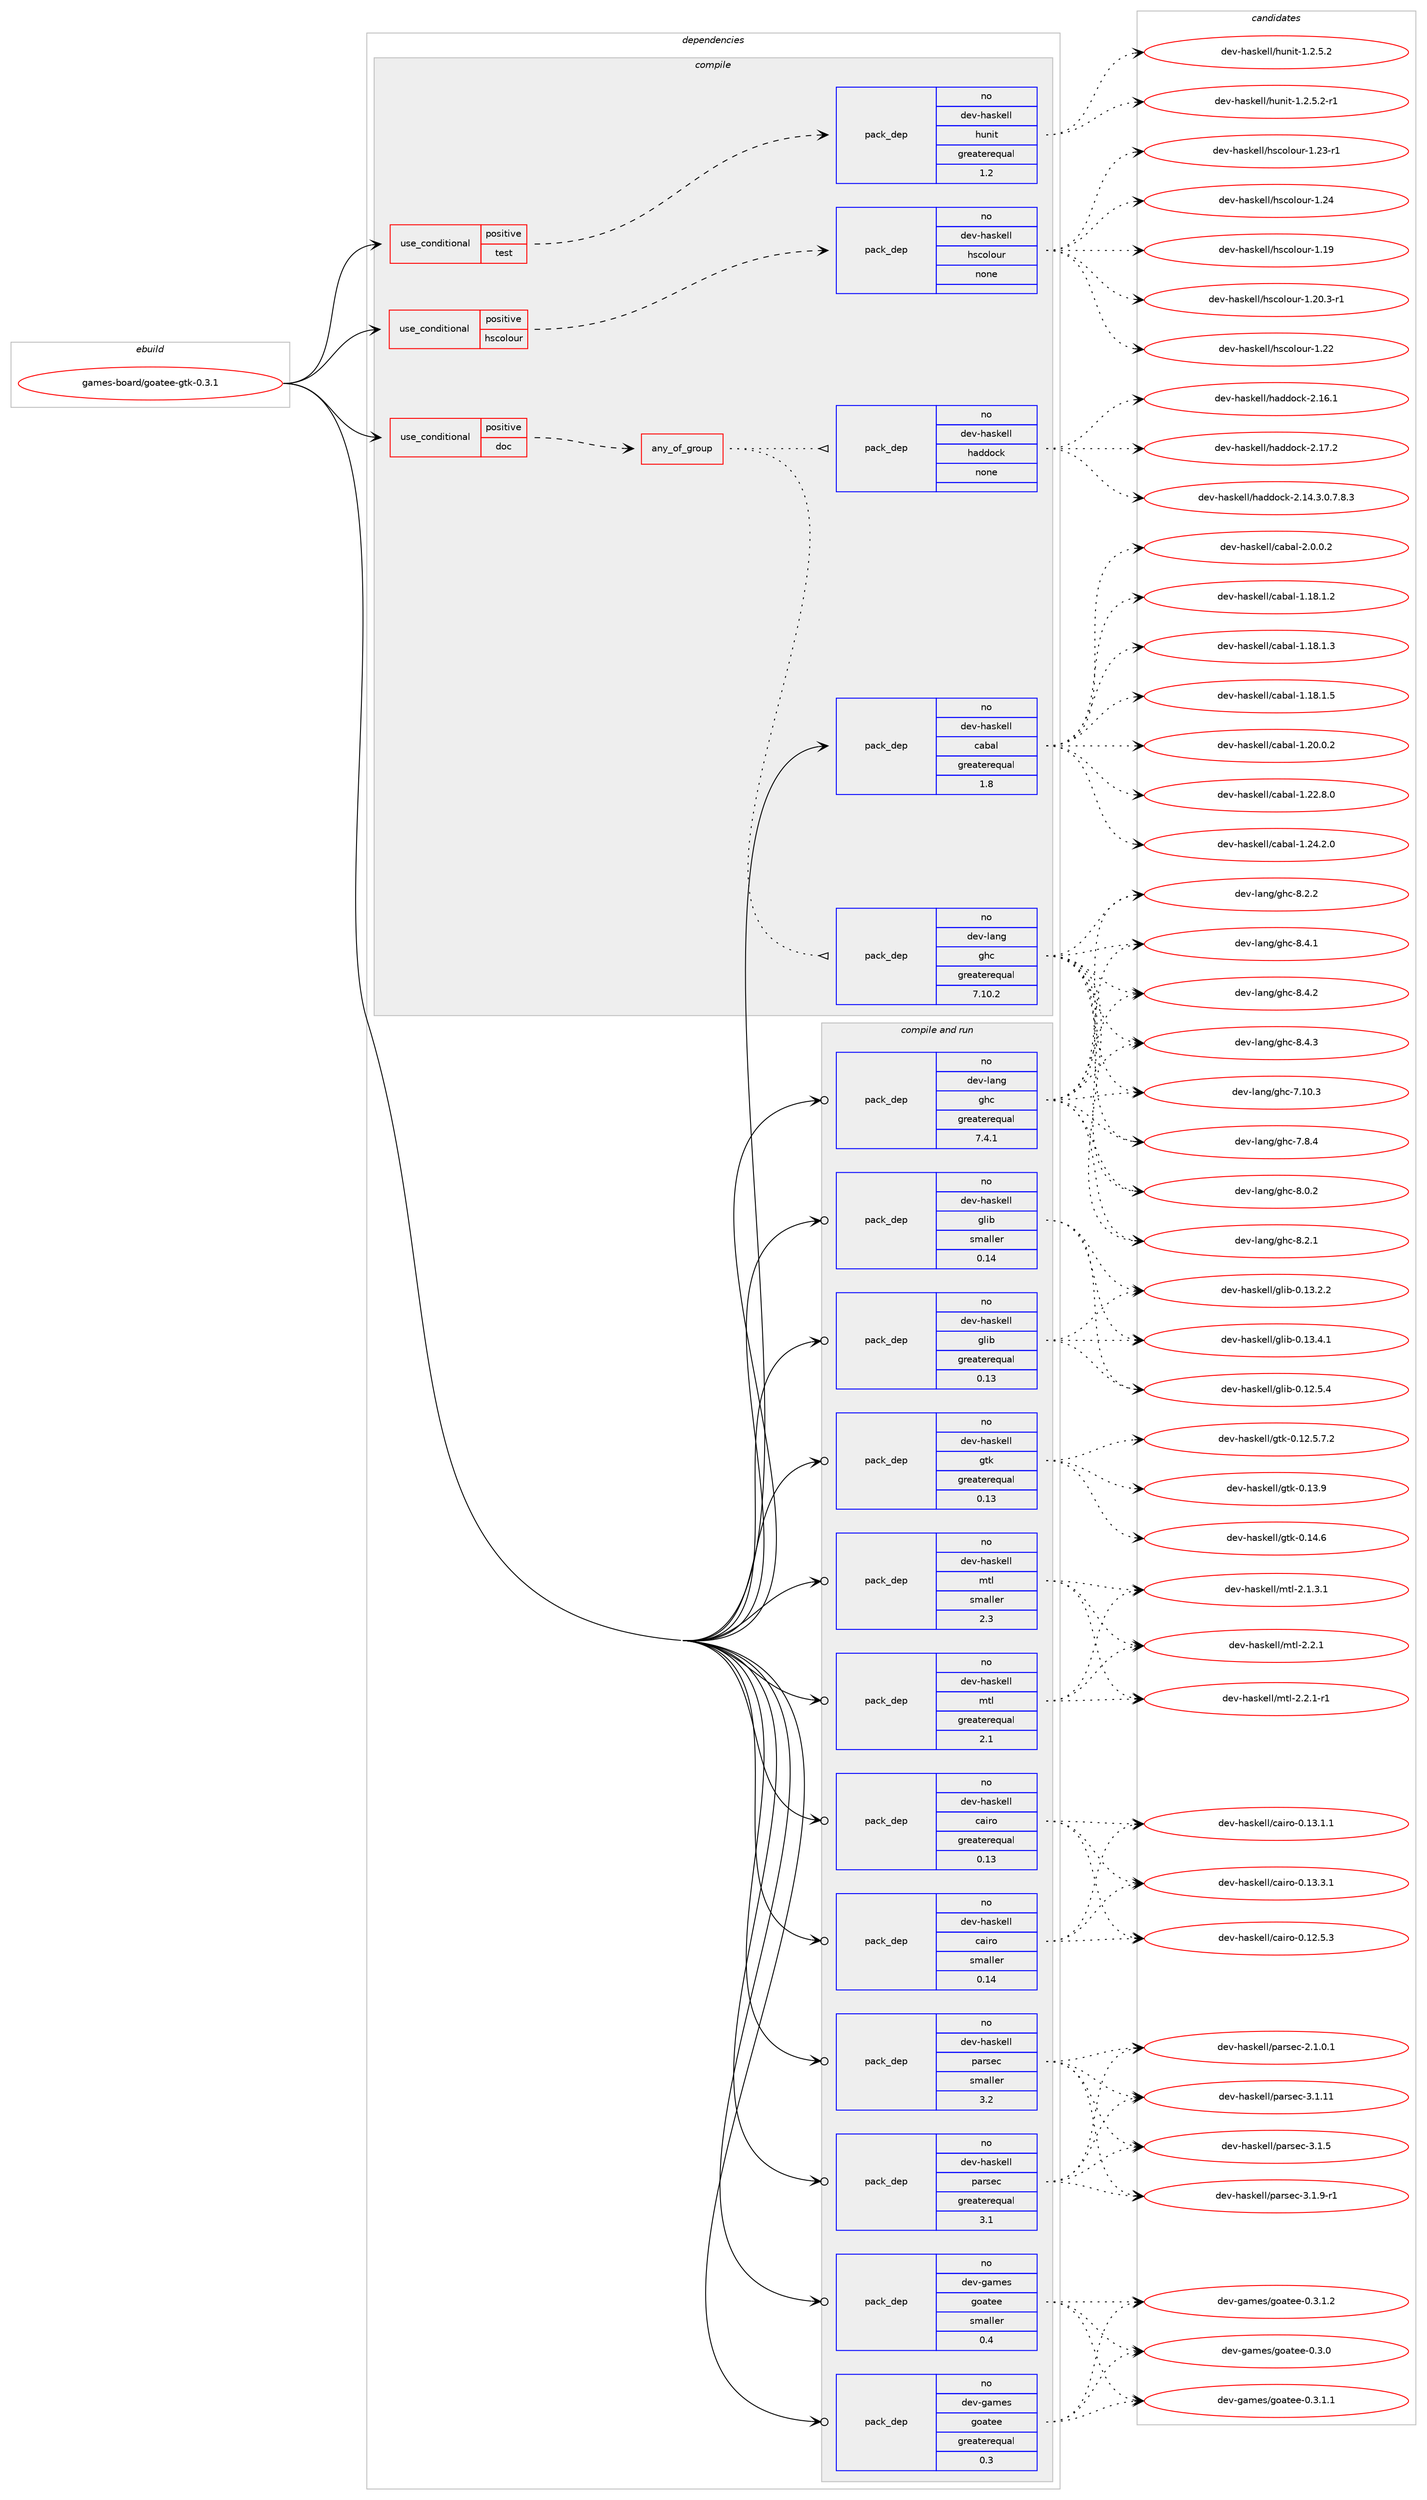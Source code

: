 digraph prolog {

# *************
# Graph options
# *************

newrank=true;
concentrate=true;
compound=true;
graph [rankdir=LR,fontname=Helvetica,fontsize=10,ranksep=1.5];#, ranksep=2.5, nodesep=0.2];
edge  [arrowhead=vee];
node  [fontname=Helvetica,fontsize=10];

# **********
# The ebuild
# **********

subgraph cluster_leftcol {
color=gray;
rank=same;
label=<<i>ebuild</i>>;
id [label="games-board/goatee-gtk-0.3.1", color=red, width=4, href="../games-board/goatee-gtk-0.3.1.svg"];
}

# ****************
# The dependencies
# ****************

subgraph cluster_midcol {
color=gray;
label=<<i>dependencies</i>>;
subgraph cluster_compile {
fillcolor="#eeeeee";
style=filled;
label=<<i>compile</i>>;
subgraph cond426142 {
dependency1555131 [label=<<TABLE BORDER="0" CELLBORDER="1" CELLSPACING="0" CELLPADDING="4"><TR><TD ROWSPAN="3" CELLPADDING="10">use_conditional</TD></TR><TR><TD>positive</TD></TR><TR><TD>doc</TD></TR></TABLE>>, shape=none, color=red];
subgraph any23235 {
dependency1555132 [label=<<TABLE BORDER="0" CELLBORDER="1" CELLSPACING="0" CELLPADDING="4"><TR><TD CELLPADDING="10">any_of_group</TD></TR></TABLE>>, shape=none, color=red];subgraph pack1105161 {
dependency1555133 [label=<<TABLE BORDER="0" CELLBORDER="1" CELLSPACING="0" CELLPADDING="4" WIDTH="220"><TR><TD ROWSPAN="6" CELLPADDING="30">pack_dep</TD></TR><TR><TD WIDTH="110">no</TD></TR><TR><TD>dev-haskell</TD></TR><TR><TD>haddock</TD></TR><TR><TD>none</TD></TR><TR><TD></TD></TR></TABLE>>, shape=none, color=blue];
}
dependency1555132:e -> dependency1555133:w [weight=20,style="dotted",arrowhead="oinv"];
subgraph pack1105162 {
dependency1555134 [label=<<TABLE BORDER="0" CELLBORDER="1" CELLSPACING="0" CELLPADDING="4" WIDTH="220"><TR><TD ROWSPAN="6" CELLPADDING="30">pack_dep</TD></TR><TR><TD WIDTH="110">no</TD></TR><TR><TD>dev-lang</TD></TR><TR><TD>ghc</TD></TR><TR><TD>greaterequal</TD></TR><TR><TD>7.10.2</TD></TR></TABLE>>, shape=none, color=blue];
}
dependency1555132:e -> dependency1555134:w [weight=20,style="dotted",arrowhead="oinv"];
}
dependency1555131:e -> dependency1555132:w [weight=20,style="dashed",arrowhead="vee"];
}
id:e -> dependency1555131:w [weight=20,style="solid",arrowhead="vee"];
subgraph cond426143 {
dependency1555135 [label=<<TABLE BORDER="0" CELLBORDER="1" CELLSPACING="0" CELLPADDING="4"><TR><TD ROWSPAN="3" CELLPADDING="10">use_conditional</TD></TR><TR><TD>positive</TD></TR><TR><TD>hscolour</TD></TR></TABLE>>, shape=none, color=red];
subgraph pack1105163 {
dependency1555136 [label=<<TABLE BORDER="0" CELLBORDER="1" CELLSPACING="0" CELLPADDING="4" WIDTH="220"><TR><TD ROWSPAN="6" CELLPADDING="30">pack_dep</TD></TR><TR><TD WIDTH="110">no</TD></TR><TR><TD>dev-haskell</TD></TR><TR><TD>hscolour</TD></TR><TR><TD>none</TD></TR><TR><TD></TD></TR></TABLE>>, shape=none, color=blue];
}
dependency1555135:e -> dependency1555136:w [weight=20,style="dashed",arrowhead="vee"];
}
id:e -> dependency1555135:w [weight=20,style="solid",arrowhead="vee"];
subgraph cond426144 {
dependency1555137 [label=<<TABLE BORDER="0" CELLBORDER="1" CELLSPACING="0" CELLPADDING="4"><TR><TD ROWSPAN="3" CELLPADDING="10">use_conditional</TD></TR><TR><TD>positive</TD></TR><TR><TD>test</TD></TR></TABLE>>, shape=none, color=red];
subgraph pack1105164 {
dependency1555138 [label=<<TABLE BORDER="0" CELLBORDER="1" CELLSPACING="0" CELLPADDING="4" WIDTH="220"><TR><TD ROWSPAN="6" CELLPADDING="30">pack_dep</TD></TR><TR><TD WIDTH="110">no</TD></TR><TR><TD>dev-haskell</TD></TR><TR><TD>hunit</TD></TR><TR><TD>greaterequal</TD></TR><TR><TD>1.2</TD></TR></TABLE>>, shape=none, color=blue];
}
dependency1555137:e -> dependency1555138:w [weight=20,style="dashed",arrowhead="vee"];
}
id:e -> dependency1555137:w [weight=20,style="solid",arrowhead="vee"];
subgraph pack1105165 {
dependency1555139 [label=<<TABLE BORDER="0" CELLBORDER="1" CELLSPACING="0" CELLPADDING="4" WIDTH="220"><TR><TD ROWSPAN="6" CELLPADDING="30">pack_dep</TD></TR><TR><TD WIDTH="110">no</TD></TR><TR><TD>dev-haskell</TD></TR><TR><TD>cabal</TD></TR><TR><TD>greaterequal</TD></TR><TR><TD>1.8</TD></TR></TABLE>>, shape=none, color=blue];
}
id:e -> dependency1555139:w [weight=20,style="solid",arrowhead="vee"];
}
subgraph cluster_compileandrun {
fillcolor="#eeeeee";
style=filled;
label=<<i>compile and run</i>>;
subgraph pack1105166 {
dependency1555140 [label=<<TABLE BORDER="0" CELLBORDER="1" CELLSPACING="0" CELLPADDING="4" WIDTH="220"><TR><TD ROWSPAN="6" CELLPADDING="30">pack_dep</TD></TR><TR><TD WIDTH="110">no</TD></TR><TR><TD>dev-games</TD></TR><TR><TD>goatee</TD></TR><TR><TD>greaterequal</TD></TR><TR><TD>0.3</TD></TR></TABLE>>, shape=none, color=blue];
}
id:e -> dependency1555140:w [weight=20,style="solid",arrowhead="odotvee"];
subgraph pack1105167 {
dependency1555141 [label=<<TABLE BORDER="0" CELLBORDER="1" CELLSPACING="0" CELLPADDING="4" WIDTH="220"><TR><TD ROWSPAN="6" CELLPADDING="30">pack_dep</TD></TR><TR><TD WIDTH="110">no</TD></TR><TR><TD>dev-games</TD></TR><TR><TD>goatee</TD></TR><TR><TD>smaller</TD></TR><TR><TD>0.4</TD></TR></TABLE>>, shape=none, color=blue];
}
id:e -> dependency1555141:w [weight=20,style="solid",arrowhead="odotvee"];
subgraph pack1105168 {
dependency1555142 [label=<<TABLE BORDER="0" CELLBORDER="1" CELLSPACING="0" CELLPADDING="4" WIDTH="220"><TR><TD ROWSPAN="6" CELLPADDING="30">pack_dep</TD></TR><TR><TD WIDTH="110">no</TD></TR><TR><TD>dev-haskell</TD></TR><TR><TD>cairo</TD></TR><TR><TD>greaterequal</TD></TR><TR><TD>0.13</TD></TR></TABLE>>, shape=none, color=blue];
}
id:e -> dependency1555142:w [weight=20,style="solid",arrowhead="odotvee"];
subgraph pack1105169 {
dependency1555143 [label=<<TABLE BORDER="0" CELLBORDER="1" CELLSPACING="0" CELLPADDING="4" WIDTH="220"><TR><TD ROWSPAN="6" CELLPADDING="30">pack_dep</TD></TR><TR><TD WIDTH="110">no</TD></TR><TR><TD>dev-haskell</TD></TR><TR><TD>cairo</TD></TR><TR><TD>smaller</TD></TR><TR><TD>0.14</TD></TR></TABLE>>, shape=none, color=blue];
}
id:e -> dependency1555143:w [weight=20,style="solid",arrowhead="odotvee"];
subgraph pack1105170 {
dependency1555144 [label=<<TABLE BORDER="0" CELLBORDER="1" CELLSPACING="0" CELLPADDING="4" WIDTH="220"><TR><TD ROWSPAN="6" CELLPADDING="30">pack_dep</TD></TR><TR><TD WIDTH="110">no</TD></TR><TR><TD>dev-haskell</TD></TR><TR><TD>glib</TD></TR><TR><TD>greaterequal</TD></TR><TR><TD>0.13</TD></TR></TABLE>>, shape=none, color=blue];
}
id:e -> dependency1555144:w [weight=20,style="solid",arrowhead="odotvee"];
subgraph pack1105171 {
dependency1555145 [label=<<TABLE BORDER="0" CELLBORDER="1" CELLSPACING="0" CELLPADDING="4" WIDTH="220"><TR><TD ROWSPAN="6" CELLPADDING="30">pack_dep</TD></TR><TR><TD WIDTH="110">no</TD></TR><TR><TD>dev-haskell</TD></TR><TR><TD>glib</TD></TR><TR><TD>smaller</TD></TR><TR><TD>0.14</TD></TR></TABLE>>, shape=none, color=blue];
}
id:e -> dependency1555145:w [weight=20,style="solid",arrowhead="odotvee"];
subgraph pack1105172 {
dependency1555146 [label=<<TABLE BORDER="0" CELLBORDER="1" CELLSPACING="0" CELLPADDING="4" WIDTH="220"><TR><TD ROWSPAN="6" CELLPADDING="30">pack_dep</TD></TR><TR><TD WIDTH="110">no</TD></TR><TR><TD>dev-haskell</TD></TR><TR><TD>gtk</TD></TR><TR><TD>greaterequal</TD></TR><TR><TD>0.13</TD></TR></TABLE>>, shape=none, color=blue];
}
id:e -> dependency1555146:w [weight=20,style="solid",arrowhead="odotvee"];
subgraph pack1105173 {
dependency1555147 [label=<<TABLE BORDER="0" CELLBORDER="1" CELLSPACING="0" CELLPADDING="4" WIDTH="220"><TR><TD ROWSPAN="6" CELLPADDING="30">pack_dep</TD></TR><TR><TD WIDTH="110">no</TD></TR><TR><TD>dev-haskell</TD></TR><TR><TD>mtl</TD></TR><TR><TD>greaterequal</TD></TR><TR><TD>2.1</TD></TR></TABLE>>, shape=none, color=blue];
}
id:e -> dependency1555147:w [weight=20,style="solid",arrowhead="odotvee"];
subgraph pack1105174 {
dependency1555148 [label=<<TABLE BORDER="0" CELLBORDER="1" CELLSPACING="0" CELLPADDING="4" WIDTH="220"><TR><TD ROWSPAN="6" CELLPADDING="30">pack_dep</TD></TR><TR><TD WIDTH="110">no</TD></TR><TR><TD>dev-haskell</TD></TR><TR><TD>mtl</TD></TR><TR><TD>smaller</TD></TR><TR><TD>2.3</TD></TR></TABLE>>, shape=none, color=blue];
}
id:e -> dependency1555148:w [weight=20,style="solid",arrowhead="odotvee"];
subgraph pack1105175 {
dependency1555149 [label=<<TABLE BORDER="0" CELLBORDER="1" CELLSPACING="0" CELLPADDING="4" WIDTH="220"><TR><TD ROWSPAN="6" CELLPADDING="30">pack_dep</TD></TR><TR><TD WIDTH="110">no</TD></TR><TR><TD>dev-haskell</TD></TR><TR><TD>parsec</TD></TR><TR><TD>greaterequal</TD></TR><TR><TD>3.1</TD></TR></TABLE>>, shape=none, color=blue];
}
id:e -> dependency1555149:w [weight=20,style="solid",arrowhead="odotvee"];
subgraph pack1105176 {
dependency1555150 [label=<<TABLE BORDER="0" CELLBORDER="1" CELLSPACING="0" CELLPADDING="4" WIDTH="220"><TR><TD ROWSPAN="6" CELLPADDING="30">pack_dep</TD></TR><TR><TD WIDTH="110">no</TD></TR><TR><TD>dev-haskell</TD></TR><TR><TD>parsec</TD></TR><TR><TD>smaller</TD></TR><TR><TD>3.2</TD></TR></TABLE>>, shape=none, color=blue];
}
id:e -> dependency1555150:w [weight=20,style="solid",arrowhead="odotvee"];
subgraph pack1105177 {
dependency1555151 [label=<<TABLE BORDER="0" CELLBORDER="1" CELLSPACING="0" CELLPADDING="4" WIDTH="220"><TR><TD ROWSPAN="6" CELLPADDING="30">pack_dep</TD></TR><TR><TD WIDTH="110">no</TD></TR><TR><TD>dev-lang</TD></TR><TR><TD>ghc</TD></TR><TR><TD>greaterequal</TD></TR><TR><TD>7.4.1</TD></TR></TABLE>>, shape=none, color=blue];
}
id:e -> dependency1555151:w [weight=20,style="solid",arrowhead="odotvee"];
}
subgraph cluster_run {
fillcolor="#eeeeee";
style=filled;
label=<<i>run</i>>;
}
}

# **************
# The candidates
# **************

subgraph cluster_choices {
rank=same;
color=gray;
label=<<i>candidates</i>>;

subgraph choice1105161 {
color=black;
nodesep=1;
choice1001011184510497115107101108108471049710010011199107455046495246514648465546564651 [label="dev-haskell/haddock-2.14.3.0.7.8.3", color=red, width=4,href="../dev-haskell/haddock-2.14.3.0.7.8.3.svg"];
choice100101118451049711510710110810847104971001001119910745504649544649 [label="dev-haskell/haddock-2.16.1", color=red, width=4,href="../dev-haskell/haddock-2.16.1.svg"];
choice100101118451049711510710110810847104971001001119910745504649554650 [label="dev-haskell/haddock-2.17.2", color=red, width=4,href="../dev-haskell/haddock-2.17.2.svg"];
dependency1555133:e -> choice1001011184510497115107101108108471049710010011199107455046495246514648465546564651:w [style=dotted,weight="100"];
dependency1555133:e -> choice100101118451049711510710110810847104971001001119910745504649544649:w [style=dotted,weight="100"];
dependency1555133:e -> choice100101118451049711510710110810847104971001001119910745504649554650:w [style=dotted,weight="100"];
}
subgraph choice1105162 {
color=black;
nodesep=1;
choice1001011184510897110103471031049945554649484651 [label="dev-lang/ghc-7.10.3", color=red, width=4,href="../dev-lang/ghc-7.10.3.svg"];
choice10010111845108971101034710310499455546564652 [label="dev-lang/ghc-7.8.4", color=red, width=4,href="../dev-lang/ghc-7.8.4.svg"];
choice10010111845108971101034710310499455646484650 [label="dev-lang/ghc-8.0.2", color=red, width=4,href="../dev-lang/ghc-8.0.2.svg"];
choice10010111845108971101034710310499455646504649 [label="dev-lang/ghc-8.2.1", color=red, width=4,href="../dev-lang/ghc-8.2.1.svg"];
choice10010111845108971101034710310499455646504650 [label="dev-lang/ghc-8.2.2", color=red, width=4,href="../dev-lang/ghc-8.2.2.svg"];
choice10010111845108971101034710310499455646524649 [label="dev-lang/ghc-8.4.1", color=red, width=4,href="../dev-lang/ghc-8.4.1.svg"];
choice10010111845108971101034710310499455646524650 [label="dev-lang/ghc-8.4.2", color=red, width=4,href="../dev-lang/ghc-8.4.2.svg"];
choice10010111845108971101034710310499455646524651 [label="dev-lang/ghc-8.4.3", color=red, width=4,href="../dev-lang/ghc-8.4.3.svg"];
dependency1555134:e -> choice1001011184510897110103471031049945554649484651:w [style=dotted,weight="100"];
dependency1555134:e -> choice10010111845108971101034710310499455546564652:w [style=dotted,weight="100"];
dependency1555134:e -> choice10010111845108971101034710310499455646484650:w [style=dotted,weight="100"];
dependency1555134:e -> choice10010111845108971101034710310499455646504649:w [style=dotted,weight="100"];
dependency1555134:e -> choice10010111845108971101034710310499455646504650:w [style=dotted,weight="100"];
dependency1555134:e -> choice10010111845108971101034710310499455646524649:w [style=dotted,weight="100"];
dependency1555134:e -> choice10010111845108971101034710310499455646524650:w [style=dotted,weight="100"];
dependency1555134:e -> choice10010111845108971101034710310499455646524651:w [style=dotted,weight="100"];
}
subgraph choice1105163 {
color=black;
nodesep=1;
choice100101118451049711510710110810847104115991111081111171144549464957 [label="dev-haskell/hscolour-1.19", color=red, width=4,href="../dev-haskell/hscolour-1.19.svg"];
choice10010111845104971151071011081084710411599111108111117114454946504846514511449 [label="dev-haskell/hscolour-1.20.3-r1", color=red, width=4,href="../dev-haskell/hscolour-1.20.3-r1.svg"];
choice100101118451049711510710110810847104115991111081111171144549465050 [label="dev-haskell/hscolour-1.22", color=red, width=4,href="../dev-haskell/hscolour-1.22.svg"];
choice1001011184510497115107101108108471041159911110811111711445494650514511449 [label="dev-haskell/hscolour-1.23-r1", color=red, width=4,href="../dev-haskell/hscolour-1.23-r1.svg"];
choice100101118451049711510710110810847104115991111081111171144549465052 [label="dev-haskell/hscolour-1.24", color=red, width=4,href="../dev-haskell/hscolour-1.24.svg"];
dependency1555136:e -> choice100101118451049711510710110810847104115991111081111171144549464957:w [style=dotted,weight="100"];
dependency1555136:e -> choice10010111845104971151071011081084710411599111108111117114454946504846514511449:w [style=dotted,weight="100"];
dependency1555136:e -> choice100101118451049711510710110810847104115991111081111171144549465050:w [style=dotted,weight="100"];
dependency1555136:e -> choice1001011184510497115107101108108471041159911110811111711445494650514511449:w [style=dotted,weight="100"];
dependency1555136:e -> choice100101118451049711510710110810847104115991111081111171144549465052:w [style=dotted,weight="100"];
}
subgraph choice1105164 {
color=black;
nodesep=1;
choice1001011184510497115107101108108471041171101051164549465046534650 [label="dev-haskell/hunit-1.2.5.2", color=red, width=4,href="../dev-haskell/hunit-1.2.5.2.svg"];
choice10010111845104971151071011081084710411711010511645494650465346504511449 [label="dev-haskell/hunit-1.2.5.2-r1", color=red, width=4,href="../dev-haskell/hunit-1.2.5.2-r1.svg"];
dependency1555138:e -> choice1001011184510497115107101108108471041171101051164549465046534650:w [style=dotted,weight="100"];
dependency1555138:e -> choice10010111845104971151071011081084710411711010511645494650465346504511449:w [style=dotted,weight="100"];
}
subgraph choice1105165 {
color=black;
nodesep=1;
choice10010111845104971151071011081084799979897108454946495646494650 [label="dev-haskell/cabal-1.18.1.2", color=red, width=4,href="../dev-haskell/cabal-1.18.1.2.svg"];
choice10010111845104971151071011081084799979897108454946495646494651 [label="dev-haskell/cabal-1.18.1.3", color=red, width=4,href="../dev-haskell/cabal-1.18.1.3.svg"];
choice10010111845104971151071011081084799979897108454946495646494653 [label="dev-haskell/cabal-1.18.1.5", color=red, width=4,href="../dev-haskell/cabal-1.18.1.5.svg"];
choice10010111845104971151071011081084799979897108454946504846484650 [label="dev-haskell/cabal-1.20.0.2", color=red, width=4,href="../dev-haskell/cabal-1.20.0.2.svg"];
choice10010111845104971151071011081084799979897108454946505046564648 [label="dev-haskell/cabal-1.22.8.0", color=red, width=4,href="../dev-haskell/cabal-1.22.8.0.svg"];
choice10010111845104971151071011081084799979897108454946505246504648 [label="dev-haskell/cabal-1.24.2.0", color=red, width=4,href="../dev-haskell/cabal-1.24.2.0.svg"];
choice100101118451049711510710110810847999798971084550464846484650 [label="dev-haskell/cabal-2.0.0.2", color=red, width=4,href="../dev-haskell/cabal-2.0.0.2.svg"];
dependency1555139:e -> choice10010111845104971151071011081084799979897108454946495646494650:w [style=dotted,weight="100"];
dependency1555139:e -> choice10010111845104971151071011081084799979897108454946495646494651:w [style=dotted,weight="100"];
dependency1555139:e -> choice10010111845104971151071011081084799979897108454946495646494653:w [style=dotted,weight="100"];
dependency1555139:e -> choice10010111845104971151071011081084799979897108454946504846484650:w [style=dotted,weight="100"];
dependency1555139:e -> choice10010111845104971151071011081084799979897108454946505046564648:w [style=dotted,weight="100"];
dependency1555139:e -> choice10010111845104971151071011081084799979897108454946505246504648:w [style=dotted,weight="100"];
dependency1555139:e -> choice100101118451049711510710110810847999798971084550464846484650:w [style=dotted,weight="100"];
}
subgraph choice1105166 {
color=black;
nodesep=1;
choice10010111845103971091011154710311197116101101454846514648 [label="dev-games/goatee-0.3.0", color=red, width=4,href="../dev-games/goatee-0.3.0.svg"];
choice100101118451039710910111547103111971161011014548465146494649 [label="dev-games/goatee-0.3.1.1", color=red, width=4,href="../dev-games/goatee-0.3.1.1.svg"];
choice100101118451039710910111547103111971161011014548465146494650 [label="dev-games/goatee-0.3.1.2", color=red, width=4,href="../dev-games/goatee-0.3.1.2.svg"];
dependency1555140:e -> choice10010111845103971091011154710311197116101101454846514648:w [style=dotted,weight="100"];
dependency1555140:e -> choice100101118451039710910111547103111971161011014548465146494649:w [style=dotted,weight="100"];
dependency1555140:e -> choice100101118451039710910111547103111971161011014548465146494650:w [style=dotted,weight="100"];
}
subgraph choice1105167 {
color=black;
nodesep=1;
choice10010111845103971091011154710311197116101101454846514648 [label="dev-games/goatee-0.3.0", color=red, width=4,href="../dev-games/goatee-0.3.0.svg"];
choice100101118451039710910111547103111971161011014548465146494649 [label="dev-games/goatee-0.3.1.1", color=red, width=4,href="../dev-games/goatee-0.3.1.1.svg"];
choice100101118451039710910111547103111971161011014548465146494650 [label="dev-games/goatee-0.3.1.2", color=red, width=4,href="../dev-games/goatee-0.3.1.2.svg"];
dependency1555141:e -> choice10010111845103971091011154710311197116101101454846514648:w [style=dotted,weight="100"];
dependency1555141:e -> choice100101118451039710910111547103111971161011014548465146494649:w [style=dotted,weight="100"];
dependency1555141:e -> choice100101118451039710910111547103111971161011014548465146494650:w [style=dotted,weight="100"];
}
subgraph choice1105168 {
color=black;
nodesep=1;
choice1001011184510497115107101108108479997105114111454846495046534651 [label="dev-haskell/cairo-0.12.5.3", color=red, width=4,href="../dev-haskell/cairo-0.12.5.3.svg"];
choice1001011184510497115107101108108479997105114111454846495146494649 [label="dev-haskell/cairo-0.13.1.1", color=red, width=4,href="../dev-haskell/cairo-0.13.1.1.svg"];
choice1001011184510497115107101108108479997105114111454846495146514649 [label="dev-haskell/cairo-0.13.3.1", color=red, width=4,href="../dev-haskell/cairo-0.13.3.1.svg"];
dependency1555142:e -> choice1001011184510497115107101108108479997105114111454846495046534651:w [style=dotted,weight="100"];
dependency1555142:e -> choice1001011184510497115107101108108479997105114111454846495146494649:w [style=dotted,weight="100"];
dependency1555142:e -> choice1001011184510497115107101108108479997105114111454846495146514649:w [style=dotted,weight="100"];
}
subgraph choice1105169 {
color=black;
nodesep=1;
choice1001011184510497115107101108108479997105114111454846495046534651 [label="dev-haskell/cairo-0.12.5.3", color=red, width=4,href="../dev-haskell/cairo-0.12.5.3.svg"];
choice1001011184510497115107101108108479997105114111454846495146494649 [label="dev-haskell/cairo-0.13.1.1", color=red, width=4,href="../dev-haskell/cairo-0.13.1.1.svg"];
choice1001011184510497115107101108108479997105114111454846495146514649 [label="dev-haskell/cairo-0.13.3.1", color=red, width=4,href="../dev-haskell/cairo-0.13.3.1.svg"];
dependency1555143:e -> choice1001011184510497115107101108108479997105114111454846495046534651:w [style=dotted,weight="100"];
dependency1555143:e -> choice1001011184510497115107101108108479997105114111454846495146494649:w [style=dotted,weight="100"];
dependency1555143:e -> choice1001011184510497115107101108108479997105114111454846495146514649:w [style=dotted,weight="100"];
}
subgraph choice1105170 {
color=black;
nodesep=1;
choice10010111845104971151071011081084710310810598454846495046534652 [label="dev-haskell/glib-0.12.5.4", color=red, width=4,href="../dev-haskell/glib-0.12.5.4.svg"];
choice10010111845104971151071011081084710310810598454846495146504650 [label="dev-haskell/glib-0.13.2.2", color=red, width=4,href="../dev-haskell/glib-0.13.2.2.svg"];
choice10010111845104971151071011081084710310810598454846495146524649 [label="dev-haskell/glib-0.13.4.1", color=red, width=4,href="../dev-haskell/glib-0.13.4.1.svg"];
dependency1555144:e -> choice10010111845104971151071011081084710310810598454846495046534652:w [style=dotted,weight="100"];
dependency1555144:e -> choice10010111845104971151071011081084710310810598454846495146504650:w [style=dotted,weight="100"];
dependency1555144:e -> choice10010111845104971151071011081084710310810598454846495146524649:w [style=dotted,weight="100"];
}
subgraph choice1105171 {
color=black;
nodesep=1;
choice10010111845104971151071011081084710310810598454846495046534652 [label="dev-haskell/glib-0.12.5.4", color=red, width=4,href="../dev-haskell/glib-0.12.5.4.svg"];
choice10010111845104971151071011081084710310810598454846495146504650 [label="dev-haskell/glib-0.13.2.2", color=red, width=4,href="../dev-haskell/glib-0.13.2.2.svg"];
choice10010111845104971151071011081084710310810598454846495146524649 [label="dev-haskell/glib-0.13.4.1", color=red, width=4,href="../dev-haskell/glib-0.13.4.1.svg"];
dependency1555145:e -> choice10010111845104971151071011081084710310810598454846495046534652:w [style=dotted,weight="100"];
dependency1555145:e -> choice10010111845104971151071011081084710310810598454846495146504650:w [style=dotted,weight="100"];
dependency1555145:e -> choice10010111845104971151071011081084710310810598454846495146524649:w [style=dotted,weight="100"];
}
subgraph choice1105172 {
color=black;
nodesep=1;
choice1001011184510497115107101108108471031161074548464950465346554650 [label="dev-haskell/gtk-0.12.5.7.2", color=red, width=4,href="../dev-haskell/gtk-0.12.5.7.2.svg"];
choice10010111845104971151071011081084710311610745484649514657 [label="dev-haskell/gtk-0.13.9", color=red, width=4,href="../dev-haskell/gtk-0.13.9.svg"];
choice10010111845104971151071011081084710311610745484649524654 [label="dev-haskell/gtk-0.14.6", color=red, width=4,href="../dev-haskell/gtk-0.14.6.svg"];
dependency1555146:e -> choice1001011184510497115107101108108471031161074548464950465346554650:w [style=dotted,weight="100"];
dependency1555146:e -> choice10010111845104971151071011081084710311610745484649514657:w [style=dotted,weight="100"];
dependency1555146:e -> choice10010111845104971151071011081084710311610745484649524654:w [style=dotted,weight="100"];
}
subgraph choice1105173 {
color=black;
nodesep=1;
choice1001011184510497115107101108108471091161084550464946514649 [label="dev-haskell/mtl-2.1.3.1", color=red, width=4,href="../dev-haskell/mtl-2.1.3.1.svg"];
choice100101118451049711510710110810847109116108455046504649 [label="dev-haskell/mtl-2.2.1", color=red, width=4,href="../dev-haskell/mtl-2.2.1.svg"];
choice1001011184510497115107101108108471091161084550465046494511449 [label="dev-haskell/mtl-2.2.1-r1", color=red, width=4,href="../dev-haskell/mtl-2.2.1-r1.svg"];
dependency1555147:e -> choice1001011184510497115107101108108471091161084550464946514649:w [style=dotted,weight="100"];
dependency1555147:e -> choice100101118451049711510710110810847109116108455046504649:w [style=dotted,weight="100"];
dependency1555147:e -> choice1001011184510497115107101108108471091161084550465046494511449:w [style=dotted,weight="100"];
}
subgraph choice1105174 {
color=black;
nodesep=1;
choice1001011184510497115107101108108471091161084550464946514649 [label="dev-haskell/mtl-2.1.3.1", color=red, width=4,href="../dev-haskell/mtl-2.1.3.1.svg"];
choice100101118451049711510710110810847109116108455046504649 [label="dev-haskell/mtl-2.2.1", color=red, width=4,href="../dev-haskell/mtl-2.2.1.svg"];
choice1001011184510497115107101108108471091161084550465046494511449 [label="dev-haskell/mtl-2.2.1-r1", color=red, width=4,href="../dev-haskell/mtl-2.2.1-r1.svg"];
dependency1555148:e -> choice1001011184510497115107101108108471091161084550464946514649:w [style=dotted,weight="100"];
dependency1555148:e -> choice100101118451049711510710110810847109116108455046504649:w [style=dotted,weight="100"];
dependency1555148:e -> choice1001011184510497115107101108108471091161084550465046494511449:w [style=dotted,weight="100"];
}
subgraph choice1105175 {
color=black;
nodesep=1;
choice10010111845104971151071011081084711297114115101994550464946484649 [label="dev-haskell/parsec-2.1.0.1", color=red, width=4,href="../dev-haskell/parsec-2.1.0.1.svg"];
choice100101118451049711510710110810847112971141151019945514649464949 [label="dev-haskell/parsec-3.1.11", color=red, width=4,href="../dev-haskell/parsec-3.1.11.svg"];
choice1001011184510497115107101108108471129711411510199455146494653 [label="dev-haskell/parsec-3.1.5", color=red, width=4,href="../dev-haskell/parsec-3.1.5.svg"];
choice10010111845104971151071011081084711297114115101994551464946574511449 [label="dev-haskell/parsec-3.1.9-r1", color=red, width=4,href="../dev-haskell/parsec-3.1.9-r1.svg"];
dependency1555149:e -> choice10010111845104971151071011081084711297114115101994550464946484649:w [style=dotted,weight="100"];
dependency1555149:e -> choice100101118451049711510710110810847112971141151019945514649464949:w [style=dotted,weight="100"];
dependency1555149:e -> choice1001011184510497115107101108108471129711411510199455146494653:w [style=dotted,weight="100"];
dependency1555149:e -> choice10010111845104971151071011081084711297114115101994551464946574511449:w [style=dotted,weight="100"];
}
subgraph choice1105176 {
color=black;
nodesep=1;
choice10010111845104971151071011081084711297114115101994550464946484649 [label="dev-haskell/parsec-2.1.0.1", color=red, width=4,href="../dev-haskell/parsec-2.1.0.1.svg"];
choice100101118451049711510710110810847112971141151019945514649464949 [label="dev-haskell/parsec-3.1.11", color=red, width=4,href="../dev-haskell/parsec-3.1.11.svg"];
choice1001011184510497115107101108108471129711411510199455146494653 [label="dev-haskell/parsec-3.1.5", color=red, width=4,href="../dev-haskell/parsec-3.1.5.svg"];
choice10010111845104971151071011081084711297114115101994551464946574511449 [label="dev-haskell/parsec-3.1.9-r1", color=red, width=4,href="../dev-haskell/parsec-3.1.9-r1.svg"];
dependency1555150:e -> choice10010111845104971151071011081084711297114115101994550464946484649:w [style=dotted,weight="100"];
dependency1555150:e -> choice100101118451049711510710110810847112971141151019945514649464949:w [style=dotted,weight="100"];
dependency1555150:e -> choice1001011184510497115107101108108471129711411510199455146494653:w [style=dotted,weight="100"];
dependency1555150:e -> choice10010111845104971151071011081084711297114115101994551464946574511449:w [style=dotted,weight="100"];
}
subgraph choice1105177 {
color=black;
nodesep=1;
choice1001011184510897110103471031049945554649484651 [label="dev-lang/ghc-7.10.3", color=red, width=4,href="../dev-lang/ghc-7.10.3.svg"];
choice10010111845108971101034710310499455546564652 [label="dev-lang/ghc-7.8.4", color=red, width=4,href="../dev-lang/ghc-7.8.4.svg"];
choice10010111845108971101034710310499455646484650 [label="dev-lang/ghc-8.0.2", color=red, width=4,href="../dev-lang/ghc-8.0.2.svg"];
choice10010111845108971101034710310499455646504649 [label="dev-lang/ghc-8.2.1", color=red, width=4,href="../dev-lang/ghc-8.2.1.svg"];
choice10010111845108971101034710310499455646504650 [label="dev-lang/ghc-8.2.2", color=red, width=4,href="../dev-lang/ghc-8.2.2.svg"];
choice10010111845108971101034710310499455646524649 [label="dev-lang/ghc-8.4.1", color=red, width=4,href="../dev-lang/ghc-8.4.1.svg"];
choice10010111845108971101034710310499455646524650 [label="dev-lang/ghc-8.4.2", color=red, width=4,href="../dev-lang/ghc-8.4.2.svg"];
choice10010111845108971101034710310499455646524651 [label="dev-lang/ghc-8.4.3", color=red, width=4,href="../dev-lang/ghc-8.4.3.svg"];
dependency1555151:e -> choice1001011184510897110103471031049945554649484651:w [style=dotted,weight="100"];
dependency1555151:e -> choice10010111845108971101034710310499455546564652:w [style=dotted,weight="100"];
dependency1555151:e -> choice10010111845108971101034710310499455646484650:w [style=dotted,weight="100"];
dependency1555151:e -> choice10010111845108971101034710310499455646504649:w [style=dotted,weight="100"];
dependency1555151:e -> choice10010111845108971101034710310499455646504650:w [style=dotted,weight="100"];
dependency1555151:e -> choice10010111845108971101034710310499455646524649:w [style=dotted,weight="100"];
dependency1555151:e -> choice10010111845108971101034710310499455646524650:w [style=dotted,weight="100"];
dependency1555151:e -> choice10010111845108971101034710310499455646524651:w [style=dotted,weight="100"];
}
}

}
